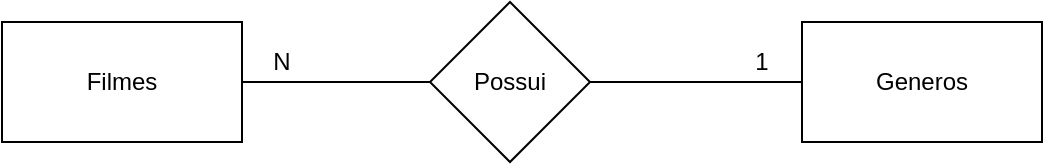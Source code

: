 <mxfile version="13.9.3" type="device"><diagram id="4EgbHIbWRcHJewF2MmN5" name="Page-1"><mxGraphModel dx="868" dy="450" grid="1" gridSize="10" guides="1" tooltips="1" connect="1" arrows="1" fold="1" page="1" pageScale="1" pageWidth="827" pageHeight="1169" math="0" shadow="0"><root><mxCell id="0"/><mxCell id="1" parent="0"/><mxCell id="AKJqWsIOjp5FPUOQECAO-9" style="edgeStyle=orthogonalEdgeStyle;orthogonalLoop=1;jettySize=auto;html=1;exitX=1;exitY=0.5;exitDx=0;exitDy=0;entryX=0;entryY=0.5;entryDx=0;entryDy=0;strokeColor=#000000;curved=1;endArrow=none;endFill=0;" edge="1" parent="1" source="AKJqWsIOjp5FPUOQECAO-1" target="AKJqWsIOjp5FPUOQECAO-3"><mxGeometry relative="1" as="geometry"/></mxCell><mxCell id="AKJqWsIOjp5FPUOQECAO-1" value="&lt;font style=&quot;vertical-align: inherit&quot;&gt;&lt;font style=&quot;vertical-align: inherit&quot;&gt;Filmes&lt;/font&gt;&lt;/font&gt;" style="rounded=0;whiteSpace=wrap;html=1;" vertex="1" parent="1"><mxGeometry x="160" y="120" width="120" height="60" as="geometry"/></mxCell><mxCell id="AKJqWsIOjp5FPUOQECAO-2" value="&lt;font style=&quot;vertical-align: inherit&quot;&gt;&lt;font style=&quot;vertical-align: inherit&quot;&gt;Generos&lt;/font&gt;&lt;/font&gt;" style="rounded=0;whiteSpace=wrap;html=1;" vertex="1" parent="1"><mxGeometry x="560" y="120" width="120" height="60" as="geometry"/></mxCell><mxCell id="AKJqWsIOjp5FPUOQECAO-10" style="edgeStyle=orthogonalEdgeStyle;curved=1;orthogonalLoop=1;jettySize=auto;html=1;exitX=1;exitY=0.5;exitDx=0;exitDy=0;entryX=0;entryY=0.5;entryDx=0;entryDy=0;endArrow=none;endFill=0;strokeColor=#000000;" edge="1" parent="1" source="AKJqWsIOjp5FPUOQECAO-3" target="AKJqWsIOjp5FPUOQECAO-2"><mxGeometry relative="1" as="geometry"/></mxCell><mxCell id="AKJqWsIOjp5FPUOQECAO-3" value="&lt;font style=&quot;vertical-align: inherit&quot;&gt;&lt;font style=&quot;vertical-align: inherit&quot;&gt;Possui&lt;/font&gt;&lt;/font&gt;" style="rhombus;whiteSpace=wrap;html=1;" vertex="1" parent="1"><mxGeometry x="374" y="110" width="80" height="80" as="geometry"/></mxCell><mxCell id="AKJqWsIOjp5FPUOQECAO-11" value="N" style="text;html=1;strokeColor=none;fillColor=none;align=center;verticalAlign=middle;whiteSpace=wrap;rounded=0;" vertex="1" parent="1"><mxGeometry x="280" y="130" width="40" height="20" as="geometry"/></mxCell><mxCell id="AKJqWsIOjp5FPUOQECAO-12" value="1" style="text;html=1;strokeColor=none;fillColor=none;align=center;verticalAlign=middle;whiteSpace=wrap;rounded=0;" vertex="1" parent="1"><mxGeometry x="520" y="130" width="40" height="20" as="geometry"/></mxCell></root></mxGraphModel></diagram></mxfile>